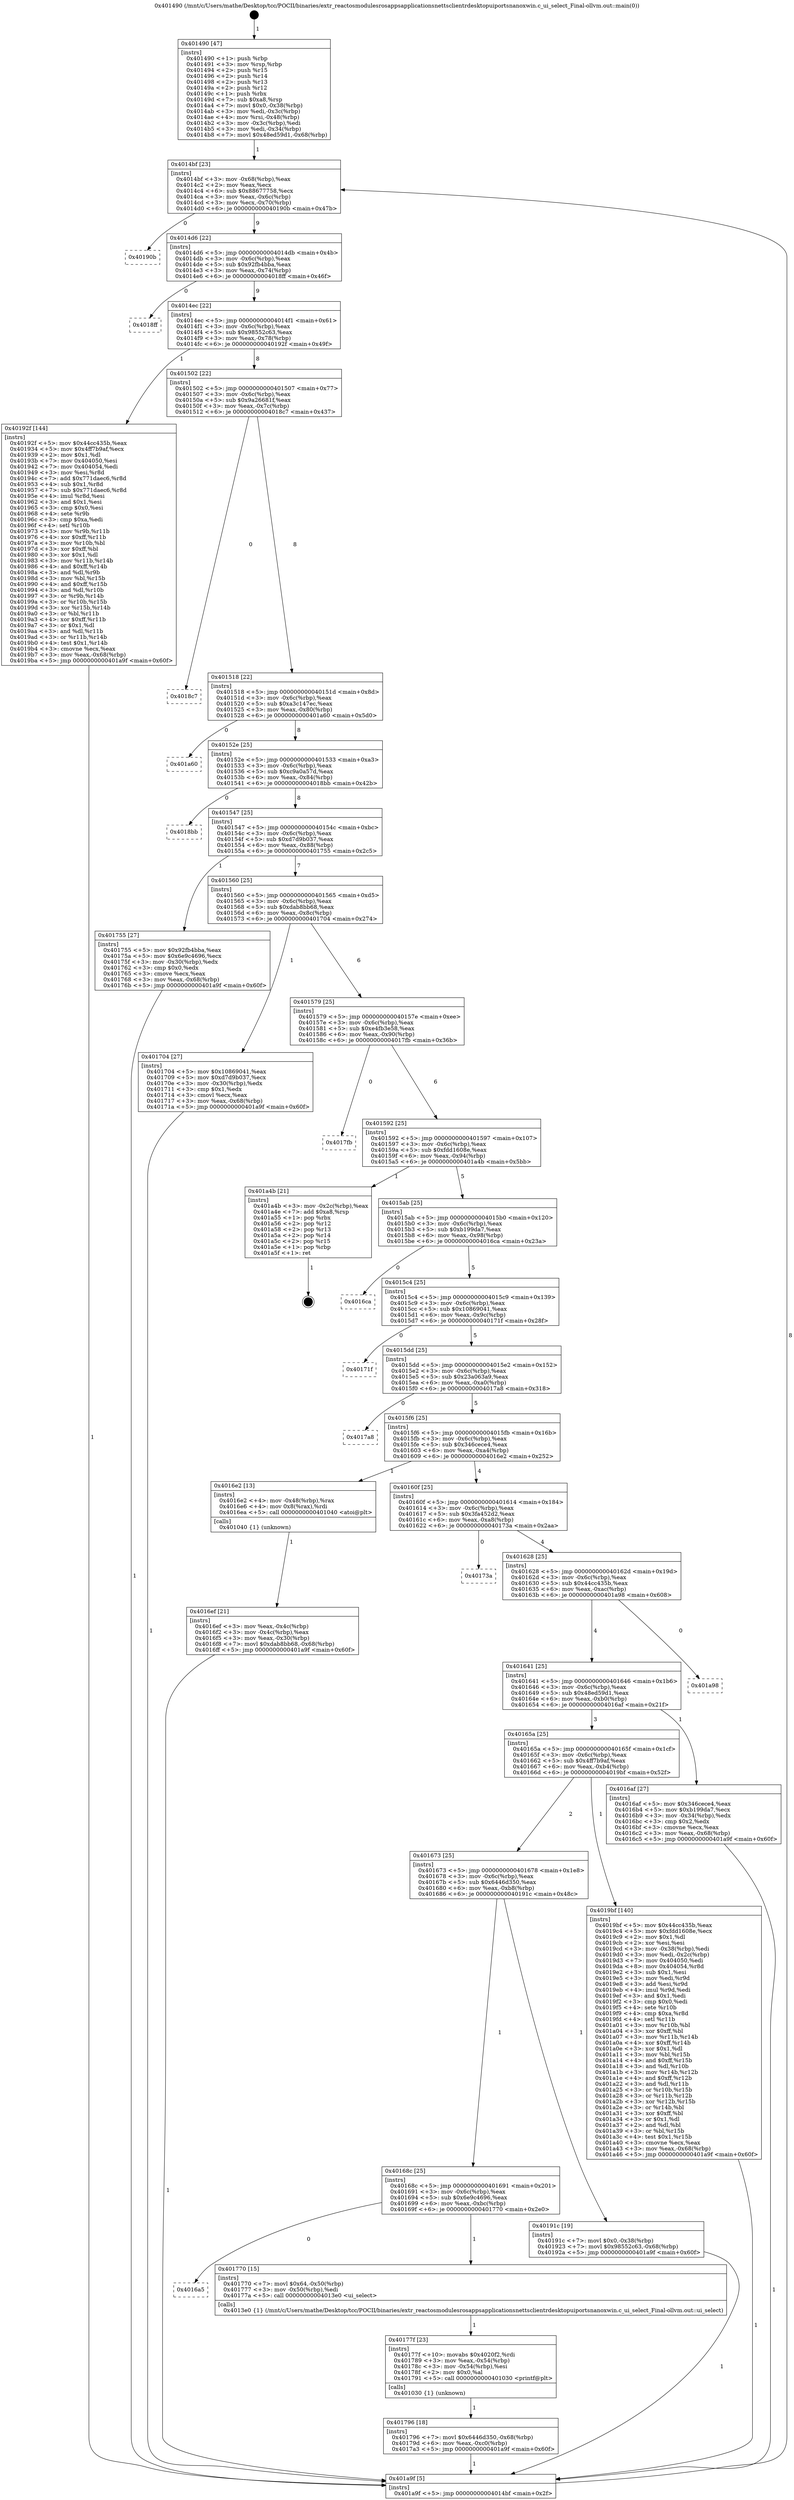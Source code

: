 digraph "0x401490" {
  label = "0x401490 (/mnt/c/Users/mathe/Desktop/tcc/POCII/binaries/extr_reactosmodulesrosappsapplicationsnettsclientrdesktopuiportsnanoxwin.c_ui_select_Final-ollvm.out::main(0))"
  labelloc = "t"
  node[shape=record]

  Entry [label="",width=0.3,height=0.3,shape=circle,fillcolor=black,style=filled]
  "0x4014bf" [label="{
     0x4014bf [23]\l
     | [instrs]\l
     &nbsp;&nbsp;0x4014bf \<+3\>: mov -0x68(%rbp),%eax\l
     &nbsp;&nbsp;0x4014c2 \<+2\>: mov %eax,%ecx\l
     &nbsp;&nbsp;0x4014c4 \<+6\>: sub $0x88677758,%ecx\l
     &nbsp;&nbsp;0x4014ca \<+3\>: mov %eax,-0x6c(%rbp)\l
     &nbsp;&nbsp;0x4014cd \<+3\>: mov %ecx,-0x70(%rbp)\l
     &nbsp;&nbsp;0x4014d0 \<+6\>: je 000000000040190b \<main+0x47b\>\l
  }"]
  "0x40190b" [label="{
     0x40190b\l
  }", style=dashed]
  "0x4014d6" [label="{
     0x4014d6 [22]\l
     | [instrs]\l
     &nbsp;&nbsp;0x4014d6 \<+5\>: jmp 00000000004014db \<main+0x4b\>\l
     &nbsp;&nbsp;0x4014db \<+3\>: mov -0x6c(%rbp),%eax\l
     &nbsp;&nbsp;0x4014de \<+5\>: sub $0x92fb4bba,%eax\l
     &nbsp;&nbsp;0x4014e3 \<+3\>: mov %eax,-0x74(%rbp)\l
     &nbsp;&nbsp;0x4014e6 \<+6\>: je 00000000004018ff \<main+0x46f\>\l
  }"]
  Exit [label="",width=0.3,height=0.3,shape=circle,fillcolor=black,style=filled,peripheries=2]
  "0x4018ff" [label="{
     0x4018ff\l
  }", style=dashed]
  "0x4014ec" [label="{
     0x4014ec [22]\l
     | [instrs]\l
     &nbsp;&nbsp;0x4014ec \<+5\>: jmp 00000000004014f1 \<main+0x61\>\l
     &nbsp;&nbsp;0x4014f1 \<+3\>: mov -0x6c(%rbp),%eax\l
     &nbsp;&nbsp;0x4014f4 \<+5\>: sub $0x98552c63,%eax\l
     &nbsp;&nbsp;0x4014f9 \<+3\>: mov %eax,-0x78(%rbp)\l
     &nbsp;&nbsp;0x4014fc \<+6\>: je 000000000040192f \<main+0x49f\>\l
  }"]
  "0x401796" [label="{
     0x401796 [18]\l
     | [instrs]\l
     &nbsp;&nbsp;0x401796 \<+7\>: movl $0x6446d350,-0x68(%rbp)\l
     &nbsp;&nbsp;0x40179d \<+6\>: mov %eax,-0xc0(%rbp)\l
     &nbsp;&nbsp;0x4017a3 \<+5\>: jmp 0000000000401a9f \<main+0x60f\>\l
  }"]
  "0x40192f" [label="{
     0x40192f [144]\l
     | [instrs]\l
     &nbsp;&nbsp;0x40192f \<+5\>: mov $0x44cc435b,%eax\l
     &nbsp;&nbsp;0x401934 \<+5\>: mov $0x4ff7b9af,%ecx\l
     &nbsp;&nbsp;0x401939 \<+2\>: mov $0x1,%dl\l
     &nbsp;&nbsp;0x40193b \<+7\>: mov 0x404050,%esi\l
     &nbsp;&nbsp;0x401942 \<+7\>: mov 0x404054,%edi\l
     &nbsp;&nbsp;0x401949 \<+3\>: mov %esi,%r8d\l
     &nbsp;&nbsp;0x40194c \<+7\>: add $0x771daec6,%r8d\l
     &nbsp;&nbsp;0x401953 \<+4\>: sub $0x1,%r8d\l
     &nbsp;&nbsp;0x401957 \<+7\>: sub $0x771daec6,%r8d\l
     &nbsp;&nbsp;0x40195e \<+4\>: imul %r8d,%esi\l
     &nbsp;&nbsp;0x401962 \<+3\>: and $0x1,%esi\l
     &nbsp;&nbsp;0x401965 \<+3\>: cmp $0x0,%esi\l
     &nbsp;&nbsp;0x401968 \<+4\>: sete %r9b\l
     &nbsp;&nbsp;0x40196c \<+3\>: cmp $0xa,%edi\l
     &nbsp;&nbsp;0x40196f \<+4\>: setl %r10b\l
     &nbsp;&nbsp;0x401973 \<+3\>: mov %r9b,%r11b\l
     &nbsp;&nbsp;0x401976 \<+4\>: xor $0xff,%r11b\l
     &nbsp;&nbsp;0x40197a \<+3\>: mov %r10b,%bl\l
     &nbsp;&nbsp;0x40197d \<+3\>: xor $0xff,%bl\l
     &nbsp;&nbsp;0x401980 \<+3\>: xor $0x1,%dl\l
     &nbsp;&nbsp;0x401983 \<+3\>: mov %r11b,%r14b\l
     &nbsp;&nbsp;0x401986 \<+4\>: and $0xff,%r14b\l
     &nbsp;&nbsp;0x40198a \<+3\>: and %dl,%r9b\l
     &nbsp;&nbsp;0x40198d \<+3\>: mov %bl,%r15b\l
     &nbsp;&nbsp;0x401990 \<+4\>: and $0xff,%r15b\l
     &nbsp;&nbsp;0x401994 \<+3\>: and %dl,%r10b\l
     &nbsp;&nbsp;0x401997 \<+3\>: or %r9b,%r14b\l
     &nbsp;&nbsp;0x40199a \<+3\>: or %r10b,%r15b\l
     &nbsp;&nbsp;0x40199d \<+3\>: xor %r15b,%r14b\l
     &nbsp;&nbsp;0x4019a0 \<+3\>: or %bl,%r11b\l
     &nbsp;&nbsp;0x4019a3 \<+4\>: xor $0xff,%r11b\l
     &nbsp;&nbsp;0x4019a7 \<+3\>: or $0x1,%dl\l
     &nbsp;&nbsp;0x4019aa \<+3\>: and %dl,%r11b\l
     &nbsp;&nbsp;0x4019ad \<+3\>: or %r11b,%r14b\l
     &nbsp;&nbsp;0x4019b0 \<+4\>: test $0x1,%r14b\l
     &nbsp;&nbsp;0x4019b4 \<+3\>: cmovne %ecx,%eax\l
     &nbsp;&nbsp;0x4019b7 \<+3\>: mov %eax,-0x68(%rbp)\l
     &nbsp;&nbsp;0x4019ba \<+5\>: jmp 0000000000401a9f \<main+0x60f\>\l
  }"]
  "0x401502" [label="{
     0x401502 [22]\l
     | [instrs]\l
     &nbsp;&nbsp;0x401502 \<+5\>: jmp 0000000000401507 \<main+0x77\>\l
     &nbsp;&nbsp;0x401507 \<+3\>: mov -0x6c(%rbp),%eax\l
     &nbsp;&nbsp;0x40150a \<+5\>: sub $0x9a26681f,%eax\l
     &nbsp;&nbsp;0x40150f \<+3\>: mov %eax,-0x7c(%rbp)\l
     &nbsp;&nbsp;0x401512 \<+6\>: je 00000000004018c7 \<main+0x437\>\l
  }"]
  "0x40177f" [label="{
     0x40177f [23]\l
     | [instrs]\l
     &nbsp;&nbsp;0x40177f \<+10\>: movabs $0x4020f2,%rdi\l
     &nbsp;&nbsp;0x401789 \<+3\>: mov %eax,-0x54(%rbp)\l
     &nbsp;&nbsp;0x40178c \<+3\>: mov -0x54(%rbp),%esi\l
     &nbsp;&nbsp;0x40178f \<+2\>: mov $0x0,%al\l
     &nbsp;&nbsp;0x401791 \<+5\>: call 0000000000401030 \<printf@plt\>\l
     | [calls]\l
     &nbsp;&nbsp;0x401030 \{1\} (unknown)\l
  }"]
  "0x4018c7" [label="{
     0x4018c7\l
  }", style=dashed]
  "0x401518" [label="{
     0x401518 [22]\l
     | [instrs]\l
     &nbsp;&nbsp;0x401518 \<+5\>: jmp 000000000040151d \<main+0x8d\>\l
     &nbsp;&nbsp;0x40151d \<+3\>: mov -0x6c(%rbp),%eax\l
     &nbsp;&nbsp;0x401520 \<+5\>: sub $0xa3c147ec,%eax\l
     &nbsp;&nbsp;0x401525 \<+3\>: mov %eax,-0x80(%rbp)\l
     &nbsp;&nbsp;0x401528 \<+6\>: je 0000000000401a60 \<main+0x5d0\>\l
  }"]
  "0x4016a5" [label="{
     0x4016a5\l
  }", style=dashed]
  "0x401a60" [label="{
     0x401a60\l
  }", style=dashed]
  "0x40152e" [label="{
     0x40152e [25]\l
     | [instrs]\l
     &nbsp;&nbsp;0x40152e \<+5\>: jmp 0000000000401533 \<main+0xa3\>\l
     &nbsp;&nbsp;0x401533 \<+3\>: mov -0x6c(%rbp),%eax\l
     &nbsp;&nbsp;0x401536 \<+5\>: sub $0xc9a0a57d,%eax\l
     &nbsp;&nbsp;0x40153b \<+6\>: mov %eax,-0x84(%rbp)\l
     &nbsp;&nbsp;0x401541 \<+6\>: je 00000000004018bb \<main+0x42b\>\l
  }"]
  "0x401770" [label="{
     0x401770 [15]\l
     | [instrs]\l
     &nbsp;&nbsp;0x401770 \<+7\>: movl $0x64,-0x50(%rbp)\l
     &nbsp;&nbsp;0x401777 \<+3\>: mov -0x50(%rbp),%edi\l
     &nbsp;&nbsp;0x40177a \<+5\>: call 00000000004013e0 \<ui_select\>\l
     | [calls]\l
     &nbsp;&nbsp;0x4013e0 \{1\} (/mnt/c/Users/mathe/Desktop/tcc/POCII/binaries/extr_reactosmodulesrosappsapplicationsnettsclientrdesktopuiportsnanoxwin.c_ui_select_Final-ollvm.out::ui_select)\l
  }"]
  "0x4018bb" [label="{
     0x4018bb\l
  }", style=dashed]
  "0x401547" [label="{
     0x401547 [25]\l
     | [instrs]\l
     &nbsp;&nbsp;0x401547 \<+5\>: jmp 000000000040154c \<main+0xbc\>\l
     &nbsp;&nbsp;0x40154c \<+3\>: mov -0x6c(%rbp),%eax\l
     &nbsp;&nbsp;0x40154f \<+5\>: sub $0xd7d9b037,%eax\l
     &nbsp;&nbsp;0x401554 \<+6\>: mov %eax,-0x88(%rbp)\l
     &nbsp;&nbsp;0x40155a \<+6\>: je 0000000000401755 \<main+0x2c5\>\l
  }"]
  "0x40168c" [label="{
     0x40168c [25]\l
     | [instrs]\l
     &nbsp;&nbsp;0x40168c \<+5\>: jmp 0000000000401691 \<main+0x201\>\l
     &nbsp;&nbsp;0x401691 \<+3\>: mov -0x6c(%rbp),%eax\l
     &nbsp;&nbsp;0x401694 \<+5\>: sub $0x6e9c4696,%eax\l
     &nbsp;&nbsp;0x401699 \<+6\>: mov %eax,-0xbc(%rbp)\l
     &nbsp;&nbsp;0x40169f \<+6\>: je 0000000000401770 \<main+0x2e0\>\l
  }"]
  "0x401755" [label="{
     0x401755 [27]\l
     | [instrs]\l
     &nbsp;&nbsp;0x401755 \<+5\>: mov $0x92fb4bba,%eax\l
     &nbsp;&nbsp;0x40175a \<+5\>: mov $0x6e9c4696,%ecx\l
     &nbsp;&nbsp;0x40175f \<+3\>: mov -0x30(%rbp),%edx\l
     &nbsp;&nbsp;0x401762 \<+3\>: cmp $0x0,%edx\l
     &nbsp;&nbsp;0x401765 \<+3\>: cmove %ecx,%eax\l
     &nbsp;&nbsp;0x401768 \<+3\>: mov %eax,-0x68(%rbp)\l
     &nbsp;&nbsp;0x40176b \<+5\>: jmp 0000000000401a9f \<main+0x60f\>\l
  }"]
  "0x401560" [label="{
     0x401560 [25]\l
     | [instrs]\l
     &nbsp;&nbsp;0x401560 \<+5\>: jmp 0000000000401565 \<main+0xd5\>\l
     &nbsp;&nbsp;0x401565 \<+3\>: mov -0x6c(%rbp),%eax\l
     &nbsp;&nbsp;0x401568 \<+5\>: sub $0xdab8bb68,%eax\l
     &nbsp;&nbsp;0x40156d \<+6\>: mov %eax,-0x8c(%rbp)\l
     &nbsp;&nbsp;0x401573 \<+6\>: je 0000000000401704 \<main+0x274\>\l
  }"]
  "0x40191c" [label="{
     0x40191c [19]\l
     | [instrs]\l
     &nbsp;&nbsp;0x40191c \<+7\>: movl $0x0,-0x38(%rbp)\l
     &nbsp;&nbsp;0x401923 \<+7\>: movl $0x98552c63,-0x68(%rbp)\l
     &nbsp;&nbsp;0x40192a \<+5\>: jmp 0000000000401a9f \<main+0x60f\>\l
  }"]
  "0x401704" [label="{
     0x401704 [27]\l
     | [instrs]\l
     &nbsp;&nbsp;0x401704 \<+5\>: mov $0x10869041,%eax\l
     &nbsp;&nbsp;0x401709 \<+5\>: mov $0xd7d9b037,%ecx\l
     &nbsp;&nbsp;0x40170e \<+3\>: mov -0x30(%rbp),%edx\l
     &nbsp;&nbsp;0x401711 \<+3\>: cmp $0x1,%edx\l
     &nbsp;&nbsp;0x401714 \<+3\>: cmovl %ecx,%eax\l
     &nbsp;&nbsp;0x401717 \<+3\>: mov %eax,-0x68(%rbp)\l
     &nbsp;&nbsp;0x40171a \<+5\>: jmp 0000000000401a9f \<main+0x60f\>\l
  }"]
  "0x401579" [label="{
     0x401579 [25]\l
     | [instrs]\l
     &nbsp;&nbsp;0x401579 \<+5\>: jmp 000000000040157e \<main+0xee\>\l
     &nbsp;&nbsp;0x40157e \<+3\>: mov -0x6c(%rbp),%eax\l
     &nbsp;&nbsp;0x401581 \<+5\>: sub $0xe4fb3e58,%eax\l
     &nbsp;&nbsp;0x401586 \<+6\>: mov %eax,-0x90(%rbp)\l
     &nbsp;&nbsp;0x40158c \<+6\>: je 00000000004017fb \<main+0x36b\>\l
  }"]
  "0x401673" [label="{
     0x401673 [25]\l
     | [instrs]\l
     &nbsp;&nbsp;0x401673 \<+5\>: jmp 0000000000401678 \<main+0x1e8\>\l
     &nbsp;&nbsp;0x401678 \<+3\>: mov -0x6c(%rbp),%eax\l
     &nbsp;&nbsp;0x40167b \<+5\>: sub $0x6446d350,%eax\l
     &nbsp;&nbsp;0x401680 \<+6\>: mov %eax,-0xb8(%rbp)\l
     &nbsp;&nbsp;0x401686 \<+6\>: je 000000000040191c \<main+0x48c\>\l
  }"]
  "0x4017fb" [label="{
     0x4017fb\l
  }", style=dashed]
  "0x401592" [label="{
     0x401592 [25]\l
     | [instrs]\l
     &nbsp;&nbsp;0x401592 \<+5\>: jmp 0000000000401597 \<main+0x107\>\l
     &nbsp;&nbsp;0x401597 \<+3\>: mov -0x6c(%rbp),%eax\l
     &nbsp;&nbsp;0x40159a \<+5\>: sub $0xfdd1608e,%eax\l
     &nbsp;&nbsp;0x40159f \<+6\>: mov %eax,-0x94(%rbp)\l
     &nbsp;&nbsp;0x4015a5 \<+6\>: je 0000000000401a4b \<main+0x5bb\>\l
  }"]
  "0x4019bf" [label="{
     0x4019bf [140]\l
     | [instrs]\l
     &nbsp;&nbsp;0x4019bf \<+5\>: mov $0x44cc435b,%eax\l
     &nbsp;&nbsp;0x4019c4 \<+5\>: mov $0xfdd1608e,%ecx\l
     &nbsp;&nbsp;0x4019c9 \<+2\>: mov $0x1,%dl\l
     &nbsp;&nbsp;0x4019cb \<+2\>: xor %esi,%esi\l
     &nbsp;&nbsp;0x4019cd \<+3\>: mov -0x38(%rbp),%edi\l
     &nbsp;&nbsp;0x4019d0 \<+3\>: mov %edi,-0x2c(%rbp)\l
     &nbsp;&nbsp;0x4019d3 \<+7\>: mov 0x404050,%edi\l
     &nbsp;&nbsp;0x4019da \<+8\>: mov 0x404054,%r8d\l
     &nbsp;&nbsp;0x4019e2 \<+3\>: sub $0x1,%esi\l
     &nbsp;&nbsp;0x4019e5 \<+3\>: mov %edi,%r9d\l
     &nbsp;&nbsp;0x4019e8 \<+3\>: add %esi,%r9d\l
     &nbsp;&nbsp;0x4019eb \<+4\>: imul %r9d,%edi\l
     &nbsp;&nbsp;0x4019ef \<+3\>: and $0x1,%edi\l
     &nbsp;&nbsp;0x4019f2 \<+3\>: cmp $0x0,%edi\l
     &nbsp;&nbsp;0x4019f5 \<+4\>: sete %r10b\l
     &nbsp;&nbsp;0x4019f9 \<+4\>: cmp $0xa,%r8d\l
     &nbsp;&nbsp;0x4019fd \<+4\>: setl %r11b\l
     &nbsp;&nbsp;0x401a01 \<+3\>: mov %r10b,%bl\l
     &nbsp;&nbsp;0x401a04 \<+3\>: xor $0xff,%bl\l
     &nbsp;&nbsp;0x401a07 \<+3\>: mov %r11b,%r14b\l
     &nbsp;&nbsp;0x401a0a \<+4\>: xor $0xff,%r14b\l
     &nbsp;&nbsp;0x401a0e \<+3\>: xor $0x1,%dl\l
     &nbsp;&nbsp;0x401a11 \<+3\>: mov %bl,%r15b\l
     &nbsp;&nbsp;0x401a14 \<+4\>: and $0xff,%r15b\l
     &nbsp;&nbsp;0x401a18 \<+3\>: and %dl,%r10b\l
     &nbsp;&nbsp;0x401a1b \<+3\>: mov %r14b,%r12b\l
     &nbsp;&nbsp;0x401a1e \<+4\>: and $0xff,%r12b\l
     &nbsp;&nbsp;0x401a22 \<+3\>: and %dl,%r11b\l
     &nbsp;&nbsp;0x401a25 \<+3\>: or %r10b,%r15b\l
     &nbsp;&nbsp;0x401a28 \<+3\>: or %r11b,%r12b\l
     &nbsp;&nbsp;0x401a2b \<+3\>: xor %r12b,%r15b\l
     &nbsp;&nbsp;0x401a2e \<+3\>: or %r14b,%bl\l
     &nbsp;&nbsp;0x401a31 \<+3\>: xor $0xff,%bl\l
     &nbsp;&nbsp;0x401a34 \<+3\>: or $0x1,%dl\l
     &nbsp;&nbsp;0x401a37 \<+2\>: and %dl,%bl\l
     &nbsp;&nbsp;0x401a39 \<+3\>: or %bl,%r15b\l
     &nbsp;&nbsp;0x401a3c \<+4\>: test $0x1,%r15b\l
     &nbsp;&nbsp;0x401a40 \<+3\>: cmovne %ecx,%eax\l
     &nbsp;&nbsp;0x401a43 \<+3\>: mov %eax,-0x68(%rbp)\l
     &nbsp;&nbsp;0x401a46 \<+5\>: jmp 0000000000401a9f \<main+0x60f\>\l
  }"]
  "0x401a4b" [label="{
     0x401a4b [21]\l
     | [instrs]\l
     &nbsp;&nbsp;0x401a4b \<+3\>: mov -0x2c(%rbp),%eax\l
     &nbsp;&nbsp;0x401a4e \<+7\>: add $0xa8,%rsp\l
     &nbsp;&nbsp;0x401a55 \<+1\>: pop %rbx\l
     &nbsp;&nbsp;0x401a56 \<+2\>: pop %r12\l
     &nbsp;&nbsp;0x401a58 \<+2\>: pop %r13\l
     &nbsp;&nbsp;0x401a5a \<+2\>: pop %r14\l
     &nbsp;&nbsp;0x401a5c \<+2\>: pop %r15\l
     &nbsp;&nbsp;0x401a5e \<+1\>: pop %rbp\l
     &nbsp;&nbsp;0x401a5f \<+1\>: ret\l
  }"]
  "0x4015ab" [label="{
     0x4015ab [25]\l
     | [instrs]\l
     &nbsp;&nbsp;0x4015ab \<+5\>: jmp 00000000004015b0 \<main+0x120\>\l
     &nbsp;&nbsp;0x4015b0 \<+3\>: mov -0x6c(%rbp),%eax\l
     &nbsp;&nbsp;0x4015b3 \<+5\>: sub $0xb199da7,%eax\l
     &nbsp;&nbsp;0x4015b8 \<+6\>: mov %eax,-0x98(%rbp)\l
     &nbsp;&nbsp;0x4015be \<+6\>: je 00000000004016ca \<main+0x23a\>\l
  }"]
  "0x4016ef" [label="{
     0x4016ef [21]\l
     | [instrs]\l
     &nbsp;&nbsp;0x4016ef \<+3\>: mov %eax,-0x4c(%rbp)\l
     &nbsp;&nbsp;0x4016f2 \<+3\>: mov -0x4c(%rbp),%eax\l
     &nbsp;&nbsp;0x4016f5 \<+3\>: mov %eax,-0x30(%rbp)\l
     &nbsp;&nbsp;0x4016f8 \<+7\>: movl $0xdab8bb68,-0x68(%rbp)\l
     &nbsp;&nbsp;0x4016ff \<+5\>: jmp 0000000000401a9f \<main+0x60f\>\l
  }"]
  "0x4016ca" [label="{
     0x4016ca\l
  }", style=dashed]
  "0x4015c4" [label="{
     0x4015c4 [25]\l
     | [instrs]\l
     &nbsp;&nbsp;0x4015c4 \<+5\>: jmp 00000000004015c9 \<main+0x139\>\l
     &nbsp;&nbsp;0x4015c9 \<+3\>: mov -0x6c(%rbp),%eax\l
     &nbsp;&nbsp;0x4015cc \<+5\>: sub $0x10869041,%eax\l
     &nbsp;&nbsp;0x4015d1 \<+6\>: mov %eax,-0x9c(%rbp)\l
     &nbsp;&nbsp;0x4015d7 \<+6\>: je 000000000040171f \<main+0x28f\>\l
  }"]
  "0x401490" [label="{
     0x401490 [47]\l
     | [instrs]\l
     &nbsp;&nbsp;0x401490 \<+1\>: push %rbp\l
     &nbsp;&nbsp;0x401491 \<+3\>: mov %rsp,%rbp\l
     &nbsp;&nbsp;0x401494 \<+2\>: push %r15\l
     &nbsp;&nbsp;0x401496 \<+2\>: push %r14\l
     &nbsp;&nbsp;0x401498 \<+2\>: push %r13\l
     &nbsp;&nbsp;0x40149a \<+2\>: push %r12\l
     &nbsp;&nbsp;0x40149c \<+1\>: push %rbx\l
     &nbsp;&nbsp;0x40149d \<+7\>: sub $0xa8,%rsp\l
     &nbsp;&nbsp;0x4014a4 \<+7\>: movl $0x0,-0x38(%rbp)\l
     &nbsp;&nbsp;0x4014ab \<+3\>: mov %edi,-0x3c(%rbp)\l
     &nbsp;&nbsp;0x4014ae \<+4\>: mov %rsi,-0x48(%rbp)\l
     &nbsp;&nbsp;0x4014b2 \<+3\>: mov -0x3c(%rbp),%edi\l
     &nbsp;&nbsp;0x4014b5 \<+3\>: mov %edi,-0x34(%rbp)\l
     &nbsp;&nbsp;0x4014b8 \<+7\>: movl $0x48ed59d1,-0x68(%rbp)\l
  }"]
  "0x40171f" [label="{
     0x40171f\l
  }", style=dashed]
  "0x4015dd" [label="{
     0x4015dd [25]\l
     | [instrs]\l
     &nbsp;&nbsp;0x4015dd \<+5\>: jmp 00000000004015e2 \<main+0x152\>\l
     &nbsp;&nbsp;0x4015e2 \<+3\>: mov -0x6c(%rbp),%eax\l
     &nbsp;&nbsp;0x4015e5 \<+5\>: sub $0x23a063a9,%eax\l
     &nbsp;&nbsp;0x4015ea \<+6\>: mov %eax,-0xa0(%rbp)\l
     &nbsp;&nbsp;0x4015f0 \<+6\>: je 00000000004017a8 \<main+0x318\>\l
  }"]
  "0x401a9f" [label="{
     0x401a9f [5]\l
     | [instrs]\l
     &nbsp;&nbsp;0x401a9f \<+5\>: jmp 00000000004014bf \<main+0x2f\>\l
  }"]
  "0x4017a8" [label="{
     0x4017a8\l
  }", style=dashed]
  "0x4015f6" [label="{
     0x4015f6 [25]\l
     | [instrs]\l
     &nbsp;&nbsp;0x4015f6 \<+5\>: jmp 00000000004015fb \<main+0x16b\>\l
     &nbsp;&nbsp;0x4015fb \<+3\>: mov -0x6c(%rbp),%eax\l
     &nbsp;&nbsp;0x4015fe \<+5\>: sub $0x346cece4,%eax\l
     &nbsp;&nbsp;0x401603 \<+6\>: mov %eax,-0xa4(%rbp)\l
     &nbsp;&nbsp;0x401609 \<+6\>: je 00000000004016e2 \<main+0x252\>\l
  }"]
  "0x40165a" [label="{
     0x40165a [25]\l
     | [instrs]\l
     &nbsp;&nbsp;0x40165a \<+5\>: jmp 000000000040165f \<main+0x1cf\>\l
     &nbsp;&nbsp;0x40165f \<+3\>: mov -0x6c(%rbp),%eax\l
     &nbsp;&nbsp;0x401662 \<+5\>: sub $0x4ff7b9af,%eax\l
     &nbsp;&nbsp;0x401667 \<+6\>: mov %eax,-0xb4(%rbp)\l
     &nbsp;&nbsp;0x40166d \<+6\>: je 00000000004019bf \<main+0x52f\>\l
  }"]
  "0x4016e2" [label="{
     0x4016e2 [13]\l
     | [instrs]\l
     &nbsp;&nbsp;0x4016e2 \<+4\>: mov -0x48(%rbp),%rax\l
     &nbsp;&nbsp;0x4016e6 \<+4\>: mov 0x8(%rax),%rdi\l
     &nbsp;&nbsp;0x4016ea \<+5\>: call 0000000000401040 \<atoi@plt\>\l
     | [calls]\l
     &nbsp;&nbsp;0x401040 \{1\} (unknown)\l
  }"]
  "0x40160f" [label="{
     0x40160f [25]\l
     | [instrs]\l
     &nbsp;&nbsp;0x40160f \<+5\>: jmp 0000000000401614 \<main+0x184\>\l
     &nbsp;&nbsp;0x401614 \<+3\>: mov -0x6c(%rbp),%eax\l
     &nbsp;&nbsp;0x401617 \<+5\>: sub $0x3fa452d2,%eax\l
     &nbsp;&nbsp;0x40161c \<+6\>: mov %eax,-0xa8(%rbp)\l
     &nbsp;&nbsp;0x401622 \<+6\>: je 000000000040173a \<main+0x2aa\>\l
  }"]
  "0x4016af" [label="{
     0x4016af [27]\l
     | [instrs]\l
     &nbsp;&nbsp;0x4016af \<+5\>: mov $0x346cece4,%eax\l
     &nbsp;&nbsp;0x4016b4 \<+5\>: mov $0xb199da7,%ecx\l
     &nbsp;&nbsp;0x4016b9 \<+3\>: mov -0x34(%rbp),%edx\l
     &nbsp;&nbsp;0x4016bc \<+3\>: cmp $0x2,%edx\l
     &nbsp;&nbsp;0x4016bf \<+3\>: cmovne %ecx,%eax\l
     &nbsp;&nbsp;0x4016c2 \<+3\>: mov %eax,-0x68(%rbp)\l
     &nbsp;&nbsp;0x4016c5 \<+5\>: jmp 0000000000401a9f \<main+0x60f\>\l
  }"]
  "0x40173a" [label="{
     0x40173a\l
  }", style=dashed]
  "0x401628" [label="{
     0x401628 [25]\l
     | [instrs]\l
     &nbsp;&nbsp;0x401628 \<+5\>: jmp 000000000040162d \<main+0x19d\>\l
     &nbsp;&nbsp;0x40162d \<+3\>: mov -0x6c(%rbp),%eax\l
     &nbsp;&nbsp;0x401630 \<+5\>: sub $0x44cc435b,%eax\l
     &nbsp;&nbsp;0x401635 \<+6\>: mov %eax,-0xac(%rbp)\l
     &nbsp;&nbsp;0x40163b \<+6\>: je 0000000000401a98 \<main+0x608\>\l
  }"]
  "0x401641" [label="{
     0x401641 [25]\l
     | [instrs]\l
     &nbsp;&nbsp;0x401641 \<+5\>: jmp 0000000000401646 \<main+0x1b6\>\l
     &nbsp;&nbsp;0x401646 \<+3\>: mov -0x6c(%rbp),%eax\l
     &nbsp;&nbsp;0x401649 \<+5\>: sub $0x48ed59d1,%eax\l
     &nbsp;&nbsp;0x40164e \<+6\>: mov %eax,-0xb0(%rbp)\l
     &nbsp;&nbsp;0x401654 \<+6\>: je 00000000004016af \<main+0x21f\>\l
  }"]
  "0x401a98" [label="{
     0x401a98\l
  }", style=dashed]
  Entry -> "0x401490" [label=" 1"]
  "0x4014bf" -> "0x40190b" [label=" 0"]
  "0x4014bf" -> "0x4014d6" [label=" 9"]
  "0x401a4b" -> Exit [label=" 1"]
  "0x4014d6" -> "0x4018ff" [label=" 0"]
  "0x4014d6" -> "0x4014ec" [label=" 9"]
  "0x4019bf" -> "0x401a9f" [label=" 1"]
  "0x4014ec" -> "0x40192f" [label=" 1"]
  "0x4014ec" -> "0x401502" [label=" 8"]
  "0x40192f" -> "0x401a9f" [label=" 1"]
  "0x401502" -> "0x4018c7" [label=" 0"]
  "0x401502" -> "0x401518" [label=" 8"]
  "0x40191c" -> "0x401a9f" [label=" 1"]
  "0x401518" -> "0x401a60" [label=" 0"]
  "0x401518" -> "0x40152e" [label=" 8"]
  "0x401796" -> "0x401a9f" [label=" 1"]
  "0x40152e" -> "0x4018bb" [label=" 0"]
  "0x40152e" -> "0x401547" [label=" 8"]
  "0x40177f" -> "0x401796" [label=" 1"]
  "0x401547" -> "0x401755" [label=" 1"]
  "0x401547" -> "0x401560" [label=" 7"]
  "0x40168c" -> "0x4016a5" [label=" 0"]
  "0x401560" -> "0x401704" [label=" 1"]
  "0x401560" -> "0x401579" [label=" 6"]
  "0x40168c" -> "0x401770" [label=" 1"]
  "0x401579" -> "0x4017fb" [label=" 0"]
  "0x401579" -> "0x401592" [label=" 6"]
  "0x401673" -> "0x40168c" [label=" 1"]
  "0x401592" -> "0x401a4b" [label=" 1"]
  "0x401592" -> "0x4015ab" [label=" 5"]
  "0x401673" -> "0x40191c" [label=" 1"]
  "0x4015ab" -> "0x4016ca" [label=" 0"]
  "0x4015ab" -> "0x4015c4" [label=" 5"]
  "0x40165a" -> "0x401673" [label=" 2"]
  "0x4015c4" -> "0x40171f" [label=" 0"]
  "0x4015c4" -> "0x4015dd" [label=" 5"]
  "0x40165a" -> "0x4019bf" [label=" 1"]
  "0x4015dd" -> "0x4017a8" [label=" 0"]
  "0x4015dd" -> "0x4015f6" [label=" 5"]
  "0x401770" -> "0x40177f" [label=" 1"]
  "0x4015f6" -> "0x4016e2" [label=" 1"]
  "0x4015f6" -> "0x40160f" [label=" 4"]
  "0x401755" -> "0x401a9f" [label=" 1"]
  "0x40160f" -> "0x40173a" [label=" 0"]
  "0x40160f" -> "0x401628" [label=" 4"]
  "0x401704" -> "0x401a9f" [label=" 1"]
  "0x401628" -> "0x401a98" [label=" 0"]
  "0x401628" -> "0x401641" [label=" 4"]
  "0x4016ef" -> "0x401a9f" [label=" 1"]
  "0x401641" -> "0x4016af" [label=" 1"]
  "0x401641" -> "0x40165a" [label=" 3"]
  "0x4016af" -> "0x401a9f" [label=" 1"]
  "0x401490" -> "0x4014bf" [label=" 1"]
  "0x401a9f" -> "0x4014bf" [label=" 8"]
  "0x4016e2" -> "0x4016ef" [label=" 1"]
}
